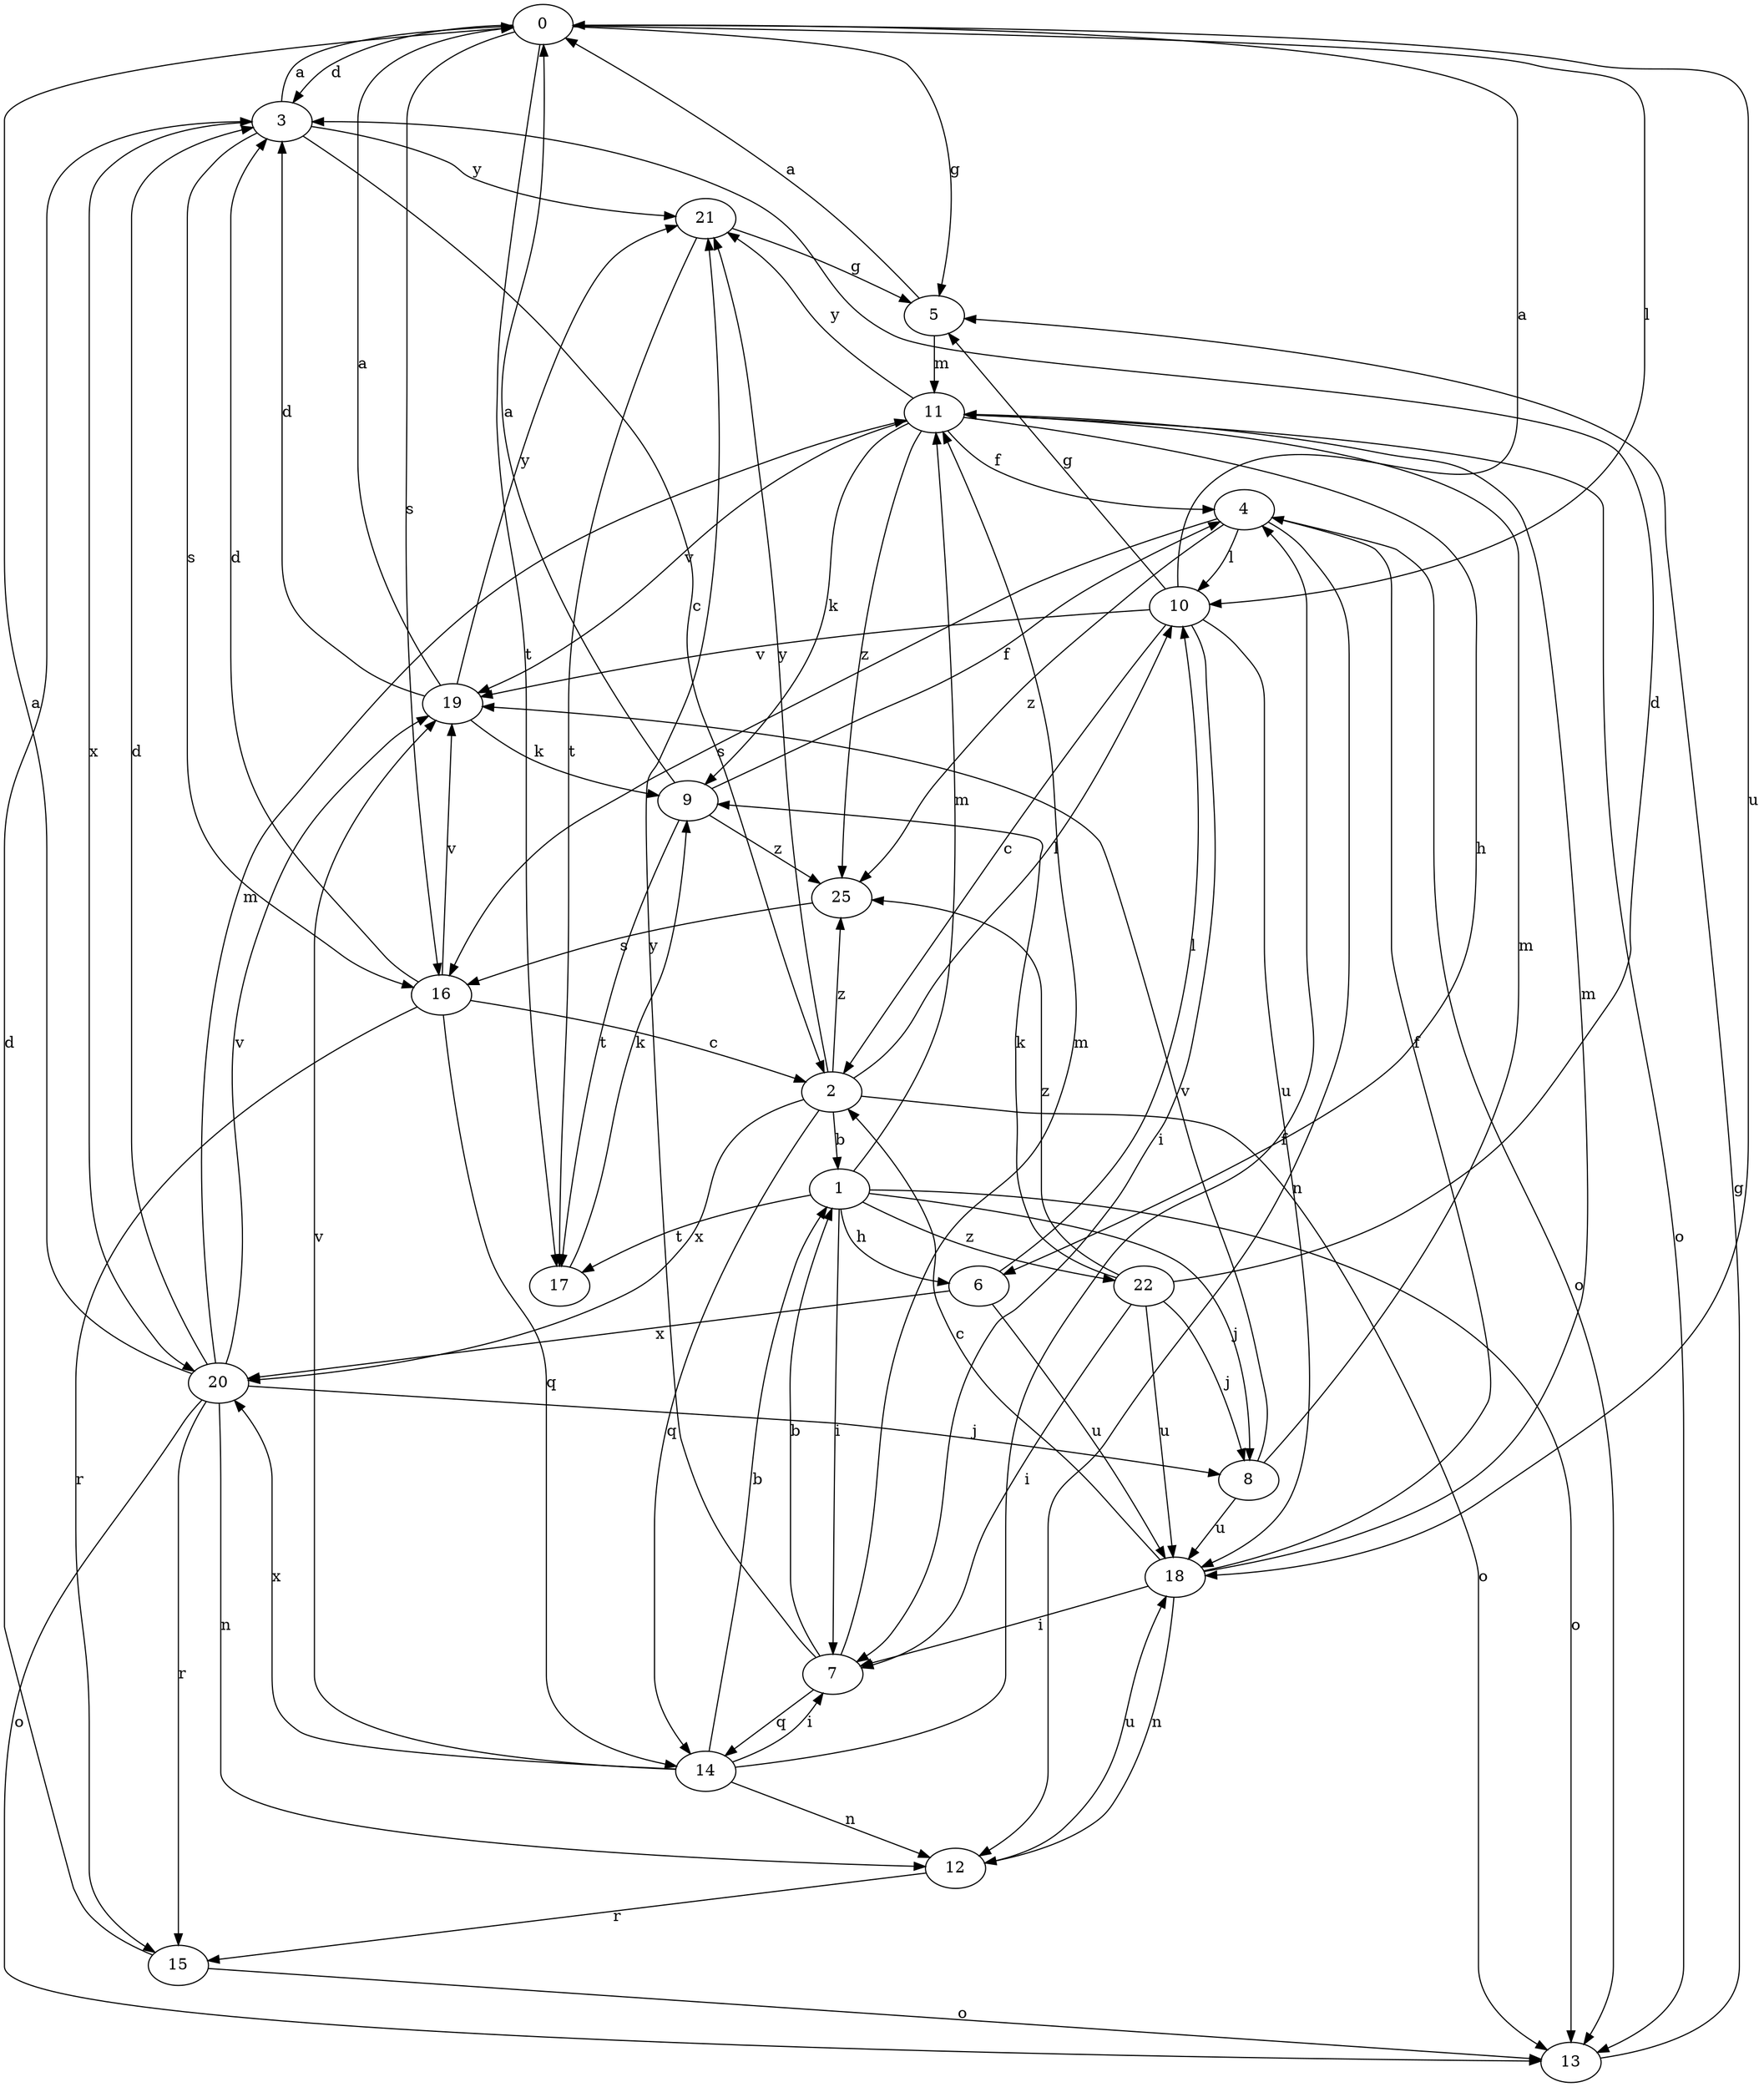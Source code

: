 strict digraph  {
0;
1;
2;
3;
4;
5;
6;
7;
8;
9;
10;
11;
12;
13;
14;
15;
16;
17;
18;
19;
20;
21;
22;
25;
0 -> 3  [label=d];
0 -> 5  [label=g];
0 -> 10  [label=l];
0 -> 16  [label=s];
0 -> 17  [label=t];
0 -> 18  [label=u];
1 -> 6  [label=h];
1 -> 7  [label=i];
1 -> 8  [label=j];
1 -> 11  [label=m];
1 -> 13  [label=o];
1 -> 17  [label=t];
1 -> 22  [label=z];
2 -> 1  [label=b];
2 -> 10  [label=l];
2 -> 13  [label=o];
2 -> 14  [label=q];
2 -> 20  [label=x];
2 -> 21  [label=y];
2 -> 25  [label=z];
3 -> 0  [label=a];
3 -> 2  [label=c];
3 -> 16  [label=s];
3 -> 20  [label=x];
3 -> 21  [label=y];
4 -> 10  [label=l];
4 -> 12  [label=n];
4 -> 13  [label=o];
4 -> 16  [label=s];
4 -> 25  [label=z];
5 -> 0  [label=a];
5 -> 11  [label=m];
6 -> 10  [label=l];
6 -> 18  [label=u];
6 -> 20  [label=x];
7 -> 1  [label=b];
7 -> 11  [label=m];
7 -> 14  [label=q];
7 -> 21  [label=y];
8 -> 11  [label=m];
8 -> 18  [label=u];
8 -> 19  [label=v];
9 -> 0  [label=a];
9 -> 4  [label=f];
9 -> 17  [label=t];
9 -> 25  [label=z];
10 -> 0  [label=a];
10 -> 2  [label=c];
10 -> 5  [label=g];
10 -> 7  [label=i];
10 -> 18  [label=u];
10 -> 19  [label=v];
11 -> 4  [label=f];
11 -> 6  [label=h];
11 -> 9  [label=k];
11 -> 13  [label=o];
11 -> 19  [label=v];
11 -> 21  [label=y];
11 -> 25  [label=z];
12 -> 15  [label=r];
12 -> 18  [label=u];
13 -> 5  [label=g];
14 -> 1  [label=b];
14 -> 4  [label=f];
14 -> 7  [label=i];
14 -> 12  [label=n];
14 -> 19  [label=v];
14 -> 20  [label=x];
15 -> 3  [label=d];
15 -> 13  [label=o];
16 -> 2  [label=c];
16 -> 3  [label=d];
16 -> 14  [label=q];
16 -> 15  [label=r];
16 -> 19  [label=v];
17 -> 9  [label=k];
18 -> 2  [label=c];
18 -> 4  [label=f];
18 -> 7  [label=i];
18 -> 11  [label=m];
18 -> 12  [label=n];
19 -> 0  [label=a];
19 -> 3  [label=d];
19 -> 9  [label=k];
19 -> 21  [label=y];
20 -> 0  [label=a];
20 -> 3  [label=d];
20 -> 8  [label=j];
20 -> 11  [label=m];
20 -> 12  [label=n];
20 -> 13  [label=o];
20 -> 15  [label=r];
20 -> 19  [label=v];
21 -> 5  [label=g];
21 -> 17  [label=t];
22 -> 3  [label=d];
22 -> 7  [label=i];
22 -> 8  [label=j];
22 -> 9  [label=k];
22 -> 18  [label=u];
22 -> 25  [label=z];
25 -> 16  [label=s];
}
